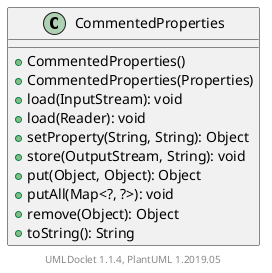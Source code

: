 @startuml

    class CommentedProperties [[CommentedProperties.html]] {
        +CommentedProperties()
        +CommentedProperties(Properties)
        +load(InputStream): void
        +load(Reader): void
        +setProperty(String, String): Object
        +store(OutputStream, String): void
        +put(Object, Object): Object
        +putAll(Map<?, ?>): void
        +remove(Object): Object
        +toString(): String
    }


    center footer UMLDoclet 1.1.4, PlantUML 1.2019.05
@enduml
